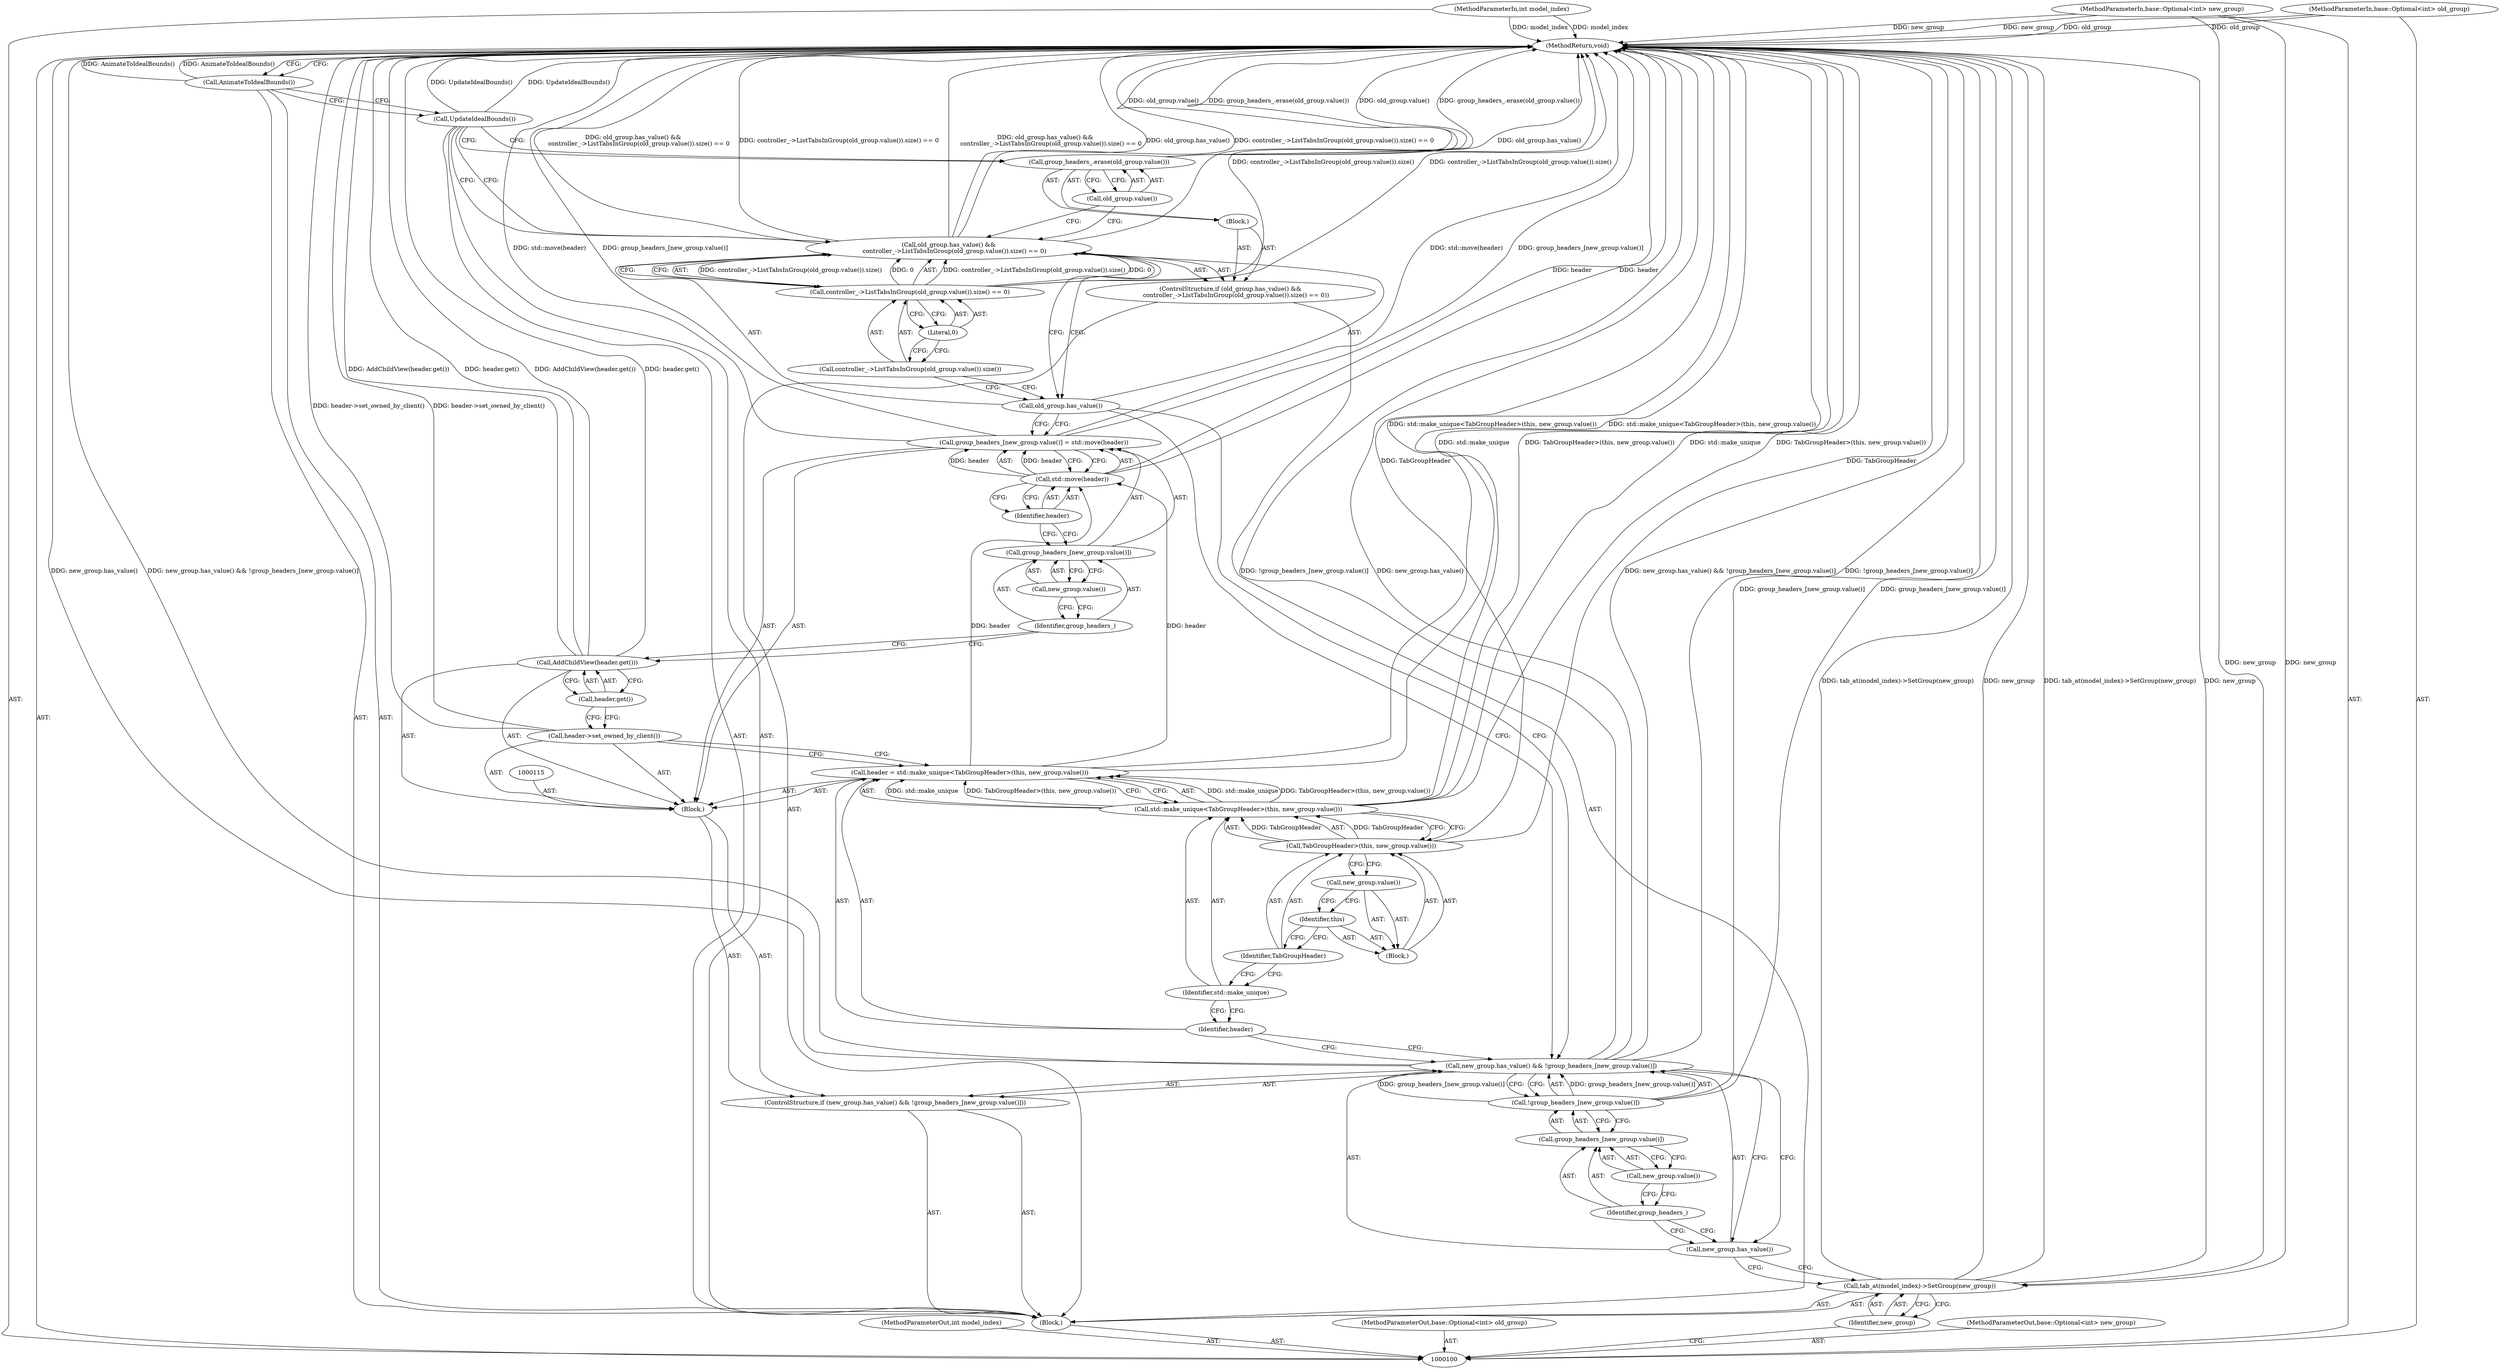 digraph "0_Chrome_45d901b56f578a74b19ba0d10fa5c4c467f19303_2" {
"1000145" [label="(MethodReturn,void)"];
"1000101" [label="(MethodParameterIn,int model_index)"];
"1000229" [label="(MethodParameterOut,int model_index)"];
"1000134" [label="(ControlStructure,if (old_group.has_value() &&\n      controller_->ListTabsInGroup(old_group.value()).size() == 0))"];
"1000135" [label="(Call,old_group.has_value() &&\n      controller_->ListTabsInGroup(old_group.value()).size() == 0)"];
"1000136" [label="(Call,old_group.has_value())"];
"1000137" [label="(Call,controller_->ListTabsInGroup(old_group.value()).size() == 0)"];
"1000138" [label="(Call,controller_->ListTabsInGroup(old_group.value()).size())"];
"1000139" [label="(Literal,0)"];
"1000140" [label="(Block,)"];
"1000142" [label="(Call,old_group.value())"];
"1000141" [label="(Call,group_headers_.erase(old_group.value()))"];
"1000143" [label="(Call,UpdateIdealBounds())"];
"1000144" [label="(Call,AnimateToIdealBounds())"];
"1000102" [label="(MethodParameterIn,base::Optional<int> old_group)"];
"1000230" [label="(MethodParameterOut,base::Optional<int> old_group)"];
"1000103" [label="(MethodParameterIn,base::Optional<int> new_group)"];
"1000231" [label="(MethodParameterOut,base::Optional<int> new_group)"];
"1000104" [label="(Block,)"];
"1000105" [label="(Call,tab_at(model_index)->SetGroup(new_group))"];
"1000106" [label="(Identifier,new_group)"];
"1000107" [label="(ControlStructure,if (new_group.has_value() && !group_headers_[new_group.value()]))"];
"1000110" [label="(Call,!group_headers_[new_group.value()])"];
"1000111" [label="(Call,group_headers_[new_group.value()])"];
"1000112" [label="(Identifier,group_headers_)"];
"1000113" [label="(Call,new_group.value())"];
"1000108" [label="(Call,new_group.has_value() && !group_headers_[new_group.value()])"];
"1000109" [label="(Call,new_group.has_value())"];
"1000118" [label="(Call,std::make_unique<TabGroupHeader>(this, new_group.value()))"];
"1000119" [label="(Identifier,std::make_unique)"];
"1000120" [label="(Call,TabGroupHeader>(this, new_group.value()))"];
"1000121" [label="(Identifier,TabGroupHeader)"];
"1000114" [label="(Block,)"];
"1000122" [label="(Block,)"];
"1000123" [label="(Identifier,this)"];
"1000124" [label="(Call,new_group.value())"];
"1000116" [label="(Call,header = std::make_unique<TabGroupHeader>(this, new_group.value()))"];
"1000117" [label="(Identifier,header)"];
"1000125" [label="(Call,header->set_owned_by_client())"];
"1000127" [label="(Call,header.get())"];
"1000126" [label="(Call,AddChildView(header.get()))"];
"1000131" [label="(Call,new_group.value())"];
"1000132" [label="(Call,std::move(header))"];
"1000128" [label="(Call,group_headers_[new_group.value()] = std::move(header))"];
"1000129" [label="(Call,group_headers_[new_group.value()])"];
"1000130" [label="(Identifier,group_headers_)"];
"1000133" [label="(Identifier,header)"];
"1000145" -> "1000100"  [label="AST: "];
"1000145" -> "1000144"  [label="CFG: "];
"1000126" -> "1000145"  [label="DDG: AddChildView(header.get())"];
"1000126" -> "1000145"  [label="DDG: header.get()"];
"1000141" -> "1000145"  [label="DDG: old_group.value()"];
"1000141" -> "1000145"  [label="DDG: group_headers_.erase(old_group.value())"];
"1000125" -> "1000145"  [label="DDG: header->set_owned_by_client()"];
"1000108" -> "1000145"  [label="DDG: new_group.has_value() && !group_headers_[new_group.value()]"];
"1000108" -> "1000145"  [label="DDG: !group_headers_[new_group.value()]"];
"1000108" -> "1000145"  [label="DDG: new_group.has_value()"];
"1000105" -> "1000145"  [label="DDG: tab_at(model_index)->SetGroup(new_group)"];
"1000105" -> "1000145"  [label="DDG: new_group"];
"1000120" -> "1000145"  [label="DDG: TabGroupHeader"];
"1000116" -> "1000145"  [label="DDG: std::make_unique<TabGroupHeader>(this, new_group.value())"];
"1000118" -> "1000145"  [label="DDG: std::make_unique"];
"1000118" -> "1000145"  [label="DDG: TabGroupHeader>(this, new_group.value())"];
"1000128" -> "1000145"  [label="DDG: std::move(header)"];
"1000128" -> "1000145"  [label="DDG: group_headers_[new_group.value()]"];
"1000103" -> "1000145"  [label="DDG: new_group"];
"1000144" -> "1000145"  [label="DDG: AnimateToIdealBounds()"];
"1000132" -> "1000145"  [label="DDG: header"];
"1000102" -> "1000145"  [label="DDG: old_group"];
"1000135" -> "1000145"  [label="DDG: old_group.has_value() &&\n      controller_->ListTabsInGroup(old_group.value()).size() == 0"];
"1000135" -> "1000145"  [label="DDG: old_group.has_value()"];
"1000135" -> "1000145"  [label="DDG: controller_->ListTabsInGroup(old_group.value()).size() == 0"];
"1000101" -> "1000145"  [label="DDG: model_index"];
"1000143" -> "1000145"  [label="DDG: UpdateIdealBounds()"];
"1000137" -> "1000145"  [label="DDG: controller_->ListTabsInGroup(old_group.value()).size()"];
"1000110" -> "1000145"  [label="DDG: group_headers_[new_group.value()]"];
"1000101" -> "1000100"  [label="AST: "];
"1000101" -> "1000145"  [label="DDG: model_index"];
"1000229" -> "1000100"  [label="AST: "];
"1000134" -> "1000104"  [label="AST: "];
"1000135" -> "1000134"  [label="AST: "];
"1000140" -> "1000134"  [label="AST: "];
"1000135" -> "1000134"  [label="AST: "];
"1000135" -> "1000136"  [label="CFG: "];
"1000135" -> "1000137"  [label="CFG: "];
"1000136" -> "1000135"  [label="AST: "];
"1000137" -> "1000135"  [label="AST: "];
"1000142" -> "1000135"  [label="CFG: "];
"1000143" -> "1000135"  [label="CFG: "];
"1000135" -> "1000145"  [label="DDG: old_group.has_value() &&\n      controller_->ListTabsInGroup(old_group.value()).size() == 0"];
"1000135" -> "1000145"  [label="DDG: old_group.has_value()"];
"1000135" -> "1000145"  [label="DDG: controller_->ListTabsInGroup(old_group.value()).size() == 0"];
"1000137" -> "1000135"  [label="DDG: controller_->ListTabsInGroup(old_group.value()).size()"];
"1000137" -> "1000135"  [label="DDG: 0"];
"1000136" -> "1000135"  [label="AST: "];
"1000136" -> "1000128"  [label="CFG: "];
"1000136" -> "1000108"  [label="CFG: "];
"1000138" -> "1000136"  [label="CFG: "];
"1000135" -> "1000136"  [label="CFG: "];
"1000137" -> "1000135"  [label="AST: "];
"1000137" -> "1000139"  [label="CFG: "];
"1000138" -> "1000137"  [label="AST: "];
"1000139" -> "1000137"  [label="AST: "];
"1000135" -> "1000137"  [label="CFG: "];
"1000137" -> "1000145"  [label="DDG: controller_->ListTabsInGroup(old_group.value()).size()"];
"1000137" -> "1000135"  [label="DDG: controller_->ListTabsInGroup(old_group.value()).size()"];
"1000137" -> "1000135"  [label="DDG: 0"];
"1000138" -> "1000137"  [label="AST: "];
"1000138" -> "1000136"  [label="CFG: "];
"1000139" -> "1000138"  [label="CFG: "];
"1000139" -> "1000137"  [label="AST: "];
"1000139" -> "1000138"  [label="CFG: "];
"1000137" -> "1000139"  [label="CFG: "];
"1000140" -> "1000134"  [label="AST: "];
"1000141" -> "1000140"  [label="AST: "];
"1000142" -> "1000141"  [label="AST: "];
"1000142" -> "1000135"  [label="CFG: "];
"1000141" -> "1000142"  [label="CFG: "];
"1000141" -> "1000140"  [label="AST: "];
"1000141" -> "1000142"  [label="CFG: "];
"1000142" -> "1000141"  [label="AST: "];
"1000143" -> "1000141"  [label="CFG: "];
"1000141" -> "1000145"  [label="DDG: old_group.value()"];
"1000141" -> "1000145"  [label="DDG: group_headers_.erase(old_group.value())"];
"1000143" -> "1000104"  [label="AST: "];
"1000143" -> "1000141"  [label="CFG: "];
"1000143" -> "1000135"  [label="CFG: "];
"1000144" -> "1000143"  [label="CFG: "];
"1000143" -> "1000145"  [label="DDG: UpdateIdealBounds()"];
"1000144" -> "1000104"  [label="AST: "];
"1000144" -> "1000143"  [label="CFG: "];
"1000145" -> "1000144"  [label="CFG: "];
"1000144" -> "1000145"  [label="DDG: AnimateToIdealBounds()"];
"1000102" -> "1000100"  [label="AST: "];
"1000102" -> "1000145"  [label="DDG: old_group"];
"1000230" -> "1000100"  [label="AST: "];
"1000103" -> "1000100"  [label="AST: "];
"1000103" -> "1000145"  [label="DDG: new_group"];
"1000103" -> "1000105"  [label="DDG: new_group"];
"1000231" -> "1000100"  [label="AST: "];
"1000104" -> "1000100"  [label="AST: "];
"1000105" -> "1000104"  [label="AST: "];
"1000107" -> "1000104"  [label="AST: "];
"1000134" -> "1000104"  [label="AST: "];
"1000143" -> "1000104"  [label="AST: "];
"1000144" -> "1000104"  [label="AST: "];
"1000105" -> "1000104"  [label="AST: "];
"1000105" -> "1000106"  [label="CFG: "];
"1000106" -> "1000105"  [label="AST: "];
"1000109" -> "1000105"  [label="CFG: "];
"1000105" -> "1000145"  [label="DDG: tab_at(model_index)->SetGroup(new_group)"];
"1000105" -> "1000145"  [label="DDG: new_group"];
"1000103" -> "1000105"  [label="DDG: new_group"];
"1000106" -> "1000105"  [label="AST: "];
"1000106" -> "1000100"  [label="CFG: "];
"1000105" -> "1000106"  [label="CFG: "];
"1000107" -> "1000104"  [label="AST: "];
"1000108" -> "1000107"  [label="AST: "];
"1000114" -> "1000107"  [label="AST: "];
"1000110" -> "1000108"  [label="AST: "];
"1000110" -> "1000111"  [label="CFG: "];
"1000111" -> "1000110"  [label="AST: "];
"1000108" -> "1000110"  [label="CFG: "];
"1000110" -> "1000145"  [label="DDG: group_headers_[new_group.value()]"];
"1000110" -> "1000108"  [label="DDG: group_headers_[new_group.value()]"];
"1000111" -> "1000110"  [label="AST: "];
"1000111" -> "1000113"  [label="CFG: "];
"1000112" -> "1000111"  [label="AST: "];
"1000113" -> "1000111"  [label="AST: "];
"1000110" -> "1000111"  [label="CFG: "];
"1000112" -> "1000111"  [label="AST: "];
"1000112" -> "1000109"  [label="CFG: "];
"1000113" -> "1000112"  [label="CFG: "];
"1000113" -> "1000111"  [label="AST: "];
"1000113" -> "1000112"  [label="CFG: "];
"1000111" -> "1000113"  [label="CFG: "];
"1000108" -> "1000107"  [label="AST: "];
"1000108" -> "1000109"  [label="CFG: "];
"1000108" -> "1000110"  [label="CFG: "];
"1000109" -> "1000108"  [label="AST: "];
"1000110" -> "1000108"  [label="AST: "];
"1000117" -> "1000108"  [label="CFG: "];
"1000136" -> "1000108"  [label="CFG: "];
"1000108" -> "1000145"  [label="DDG: new_group.has_value() && !group_headers_[new_group.value()]"];
"1000108" -> "1000145"  [label="DDG: !group_headers_[new_group.value()]"];
"1000108" -> "1000145"  [label="DDG: new_group.has_value()"];
"1000110" -> "1000108"  [label="DDG: group_headers_[new_group.value()]"];
"1000109" -> "1000108"  [label="AST: "];
"1000109" -> "1000105"  [label="CFG: "];
"1000112" -> "1000109"  [label="CFG: "];
"1000108" -> "1000109"  [label="CFG: "];
"1000118" -> "1000116"  [label="AST: "];
"1000118" -> "1000120"  [label="CFG: "];
"1000119" -> "1000118"  [label="AST: "];
"1000120" -> "1000118"  [label="AST: "];
"1000116" -> "1000118"  [label="CFG: "];
"1000118" -> "1000145"  [label="DDG: std::make_unique"];
"1000118" -> "1000145"  [label="DDG: TabGroupHeader>(this, new_group.value())"];
"1000118" -> "1000116"  [label="DDG: std::make_unique"];
"1000118" -> "1000116"  [label="DDG: TabGroupHeader>(this, new_group.value())"];
"1000120" -> "1000118"  [label="DDG: TabGroupHeader"];
"1000119" -> "1000118"  [label="AST: "];
"1000119" -> "1000117"  [label="CFG: "];
"1000121" -> "1000119"  [label="CFG: "];
"1000120" -> "1000118"  [label="AST: "];
"1000120" -> "1000124"  [label="CFG: "];
"1000121" -> "1000120"  [label="AST: "];
"1000122" -> "1000120"  [label="AST: "];
"1000118" -> "1000120"  [label="CFG: "];
"1000120" -> "1000145"  [label="DDG: TabGroupHeader"];
"1000120" -> "1000118"  [label="DDG: TabGroupHeader"];
"1000121" -> "1000120"  [label="AST: "];
"1000121" -> "1000119"  [label="CFG: "];
"1000123" -> "1000121"  [label="CFG: "];
"1000114" -> "1000107"  [label="AST: "];
"1000115" -> "1000114"  [label="AST: "];
"1000116" -> "1000114"  [label="AST: "];
"1000125" -> "1000114"  [label="AST: "];
"1000126" -> "1000114"  [label="AST: "];
"1000128" -> "1000114"  [label="AST: "];
"1000122" -> "1000120"  [label="AST: "];
"1000123" -> "1000122"  [label="AST: "];
"1000124" -> "1000122"  [label="AST: "];
"1000123" -> "1000122"  [label="AST: "];
"1000123" -> "1000121"  [label="CFG: "];
"1000124" -> "1000123"  [label="CFG: "];
"1000124" -> "1000122"  [label="AST: "];
"1000124" -> "1000123"  [label="CFG: "];
"1000120" -> "1000124"  [label="CFG: "];
"1000116" -> "1000114"  [label="AST: "];
"1000116" -> "1000118"  [label="CFG: "];
"1000117" -> "1000116"  [label="AST: "];
"1000118" -> "1000116"  [label="AST: "];
"1000125" -> "1000116"  [label="CFG: "];
"1000116" -> "1000145"  [label="DDG: std::make_unique<TabGroupHeader>(this, new_group.value())"];
"1000118" -> "1000116"  [label="DDG: std::make_unique"];
"1000118" -> "1000116"  [label="DDG: TabGroupHeader>(this, new_group.value())"];
"1000116" -> "1000132"  [label="DDG: header"];
"1000117" -> "1000116"  [label="AST: "];
"1000117" -> "1000108"  [label="CFG: "];
"1000119" -> "1000117"  [label="CFG: "];
"1000125" -> "1000114"  [label="AST: "];
"1000125" -> "1000116"  [label="CFG: "];
"1000127" -> "1000125"  [label="CFG: "];
"1000125" -> "1000145"  [label="DDG: header->set_owned_by_client()"];
"1000127" -> "1000126"  [label="AST: "];
"1000127" -> "1000125"  [label="CFG: "];
"1000126" -> "1000127"  [label="CFG: "];
"1000126" -> "1000114"  [label="AST: "];
"1000126" -> "1000127"  [label="CFG: "];
"1000127" -> "1000126"  [label="AST: "];
"1000130" -> "1000126"  [label="CFG: "];
"1000126" -> "1000145"  [label="DDG: AddChildView(header.get())"];
"1000126" -> "1000145"  [label="DDG: header.get()"];
"1000131" -> "1000129"  [label="AST: "];
"1000131" -> "1000130"  [label="CFG: "];
"1000129" -> "1000131"  [label="CFG: "];
"1000132" -> "1000128"  [label="AST: "];
"1000132" -> "1000133"  [label="CFG: "];
"1000133" -> "1000132"  [label="AST: "];
"1000128" -> "1000132"  [label="CFG: "];
"1000132" -> "1000145"  [label="DDG: header"];
"1000132" -> "1000128"  [label="DDG: header"];
"1000116" -> "1000132"  [label="DDG: header"];
"1000128" -> "1000114"  [label="AST: "];
"1000128" -> "1000132"  [label="CFG: "];
"1000129" -> "1000128"  [label="AST: "];
"1000132" -> "1000128"  [label="AST: "];
"1000136" -> "1000128"  [label="CFG: "];
"1000128" -> "1000145"  [label="DDG: std::move(header)"];
"1000128" -> "1000145"  [label="DDG: group_headers_[new_group.value()]"];
"1000132" -> "1000128"  [label="DDG: header"];
"1000129" -> "1000128"  [label="AST: "];
"1000129" -> "1000131"  [label="CFG: "];
"1000130" -> "1000129"  [label="AST: "];
"1000131" -> "1000129"  [label="AST: "];
"1000133" -> "1000129"  [label="CFG: "];
"1000130" -> "1000129"  [label="AST: "];
"1000130" -> "1000126"  [label="CFG: "];
"1000131" -> "1000130"  [label="CFG: "];
"1000133" -> "1000132"  [label="AST: "];
"1000133" -> "1000129"  [label="CFG: "];
"1000132" -> "1000133"  [label="CFG: "];
}

